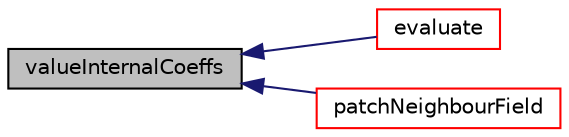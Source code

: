 digraph "valueInternalCoeffs"
{
  bgcolor="transparent";
  edge [fontname="Helvetica",fontsize="10",labelfontname="Helvetica",labelfontsize="10"];
  node [fontname="Helvetica",fontsize="10",shape=record];
  rankdir="LR";
  Node1 [label="valueInternalCoeffs",height=0.2,width=0.4,color="black", fillcolor="grey75", style="filled", fontcolor="black"];
  Node1 -> Node2 [dir="back",color="midnightblue",fontsize="10",style="solid",fontname="Helvetica"];
  Node2 [label="evaluate",height=0.2,width=0.4,color="red",URL="$a02416.html#ae591186d8bf9e7c4db700390ac9dfff7",tooltip="Evaluate the patch field, sets Updated to false. "];
  Node1 -> Node3 [dir="back",color="midnightblue",fontsize="10",style="solid",fontname="Helvetica"];
  Node3 [label="patchNeighbourField",height=0.2,width=0.4,color="red",URL="$a02416.html#a8fe5ae87f45aa7d5548d6503d803e4f1",tooltip="Return patchField of the values on the patch or on the. "];
}
